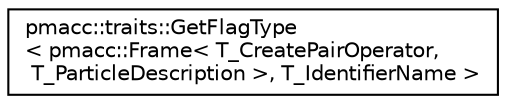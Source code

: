 digraph "Graphical Class Hierarchy"
{
 // LATEX_PDF_SIZE
  edge [fontname="Helvetica",fontsize="10",labelfontname="Helvetica",labelfontsize="10"];
  node [fontname="Helvetica",fontsize="10",shape=record];
  rankdir="LR";
  Node0 [label="pmacc::traits::GetFlagType\l\< pmacc::Frame\< T_CreatePairOperator,\l T_ParticleDescription \>, T_IdentifierName \>",height=0.2,width=0.4,color="black", fillcolor="white", style="filled",URL="$structpmacc_1_1traits_1_1_get_flag_type_3_01pmacc_1_1_frame_3_01_t___create_pair_operator_00_01_ce47f9506a4464310603b9b72d8ac6b3.html",tooltip=" "];
}
